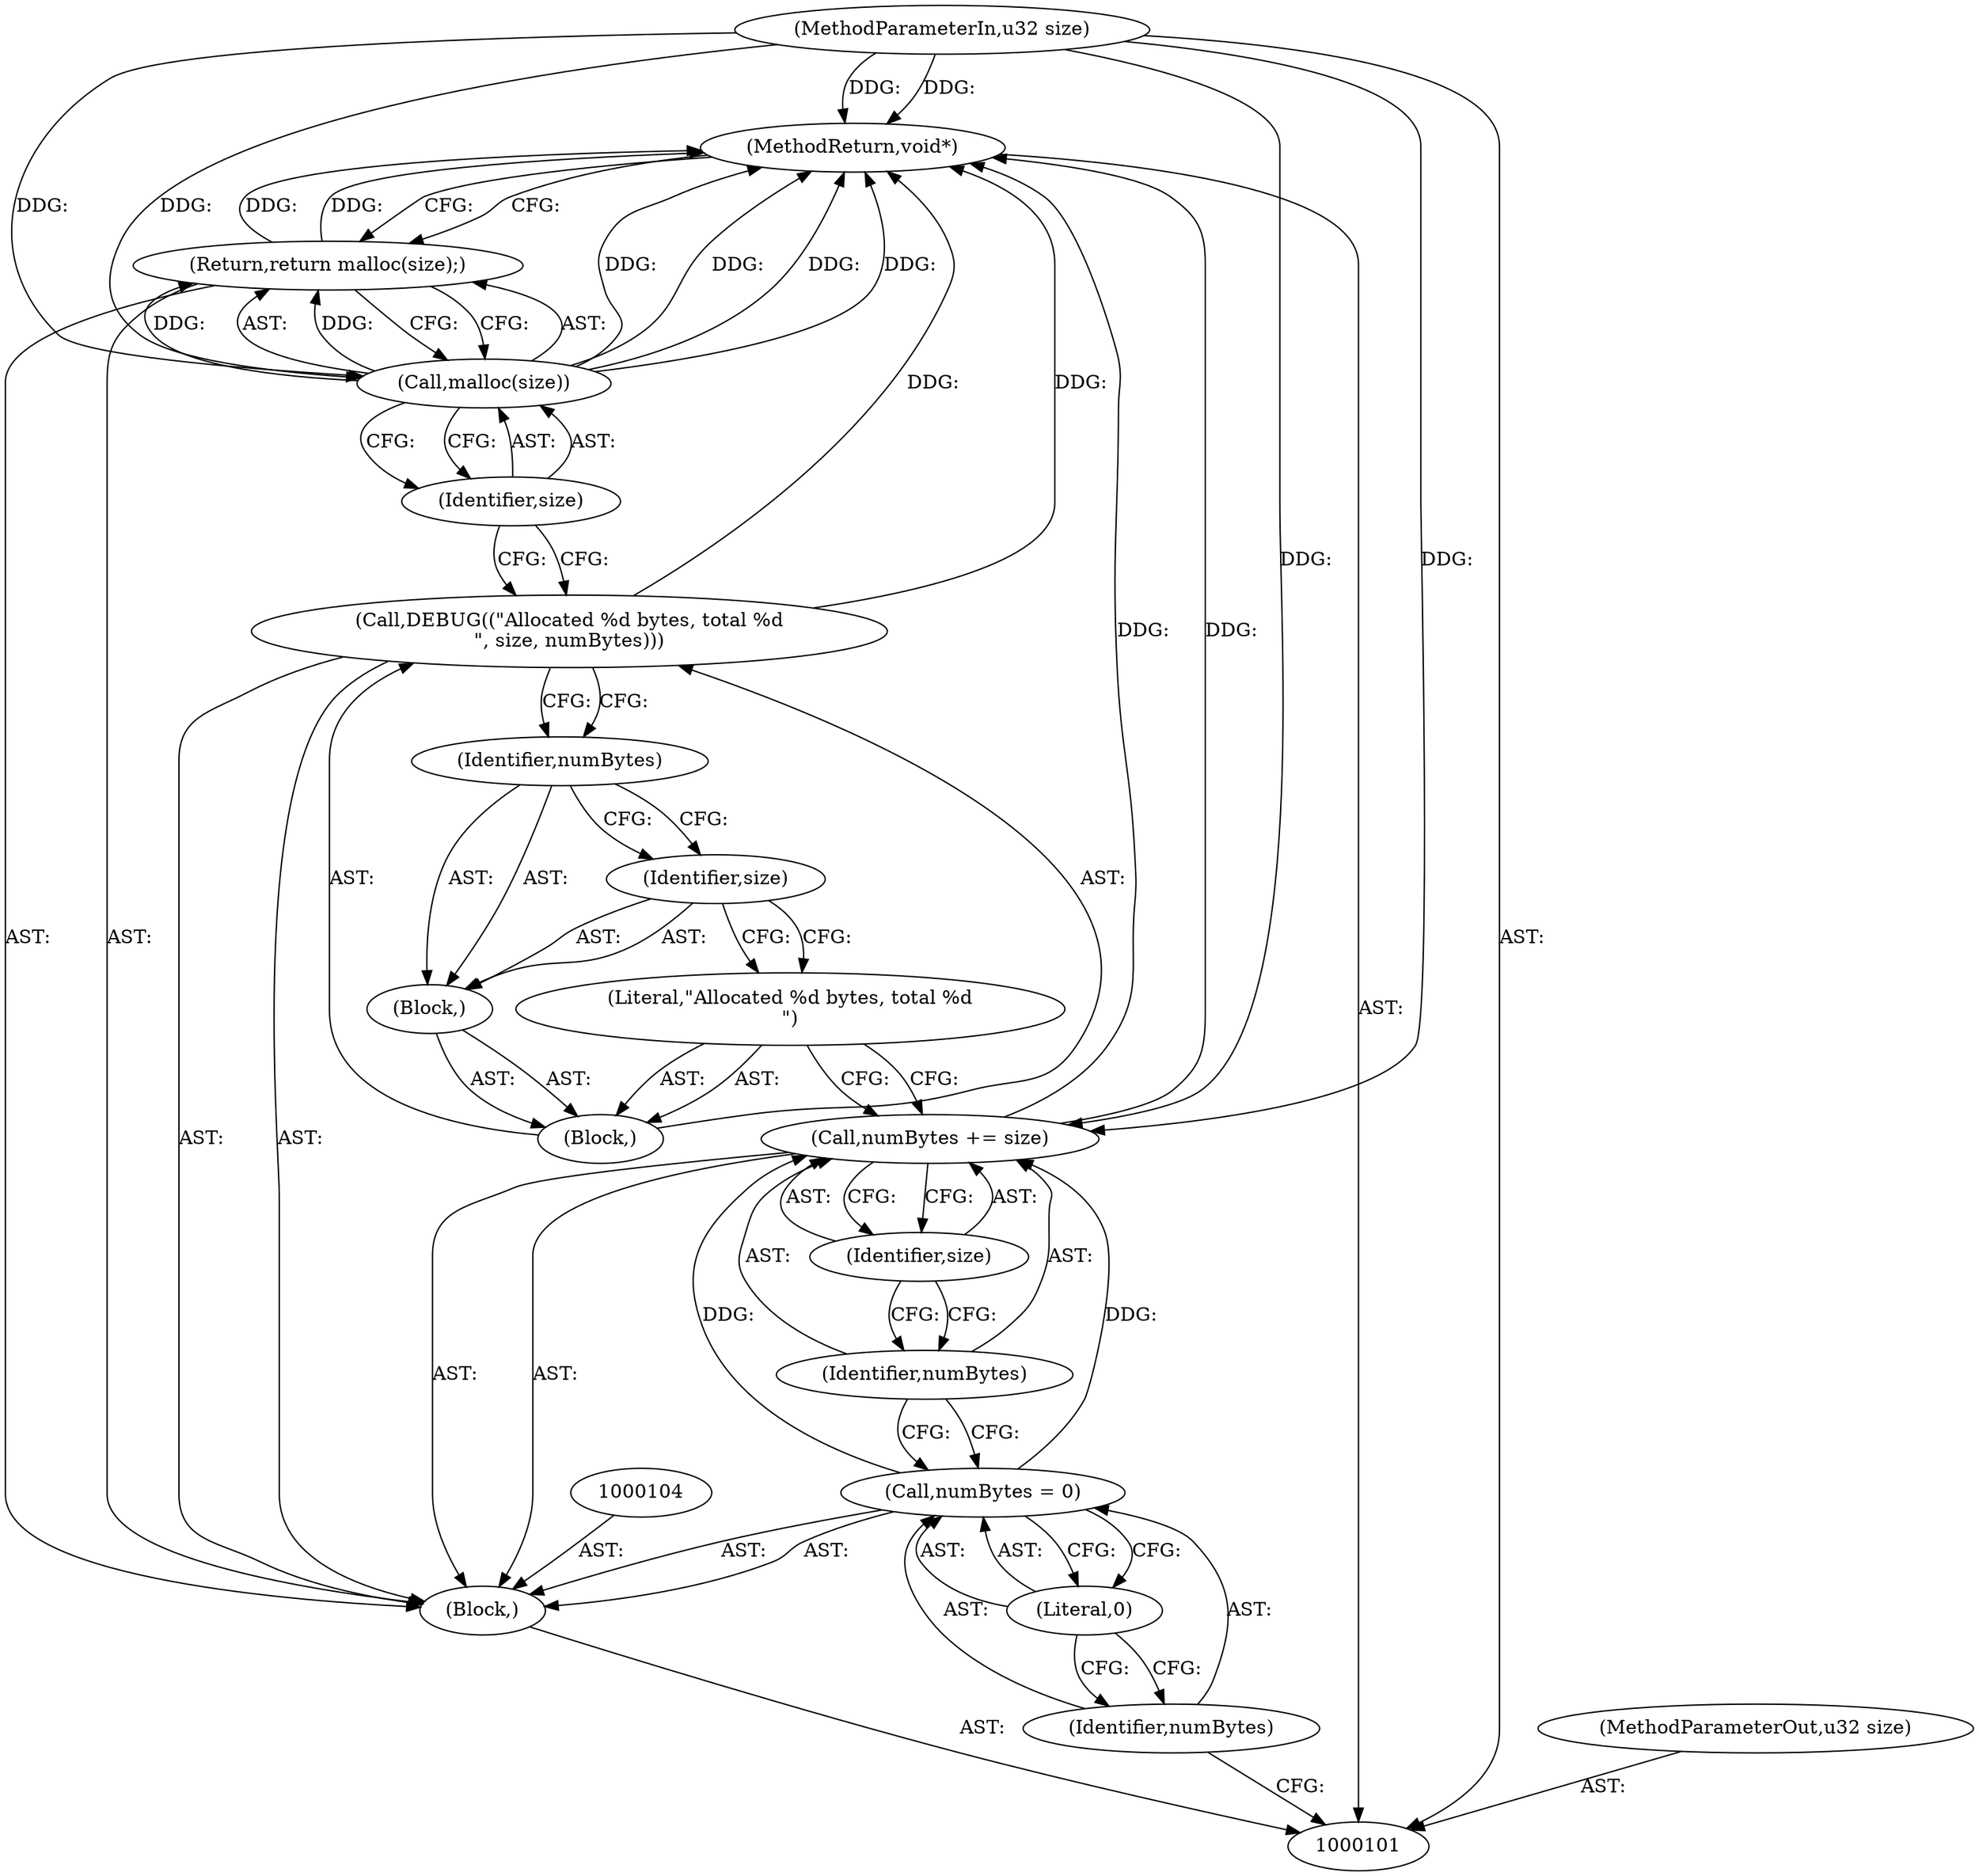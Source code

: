 digraph "1_Android_2b6f22dc64d456471a1dc6df09d515771d1427c8" {
"1000120" [label="(MethodReturn,void*)"];
"1000102" [label="(MethodParameterIn,u32 size)"];
"1000146" [label="(MethodParameterOut,u32 size)"];
"1000118" [label="(Call,malloc(size))"];
"1000119" [label="(Identifier,size)"];
"1000117" [label="(Return,return malloc(size);)"];
"1000103" [label="(Block,)"];
"1000105" [label="(Call,numBytes = 0)"];
"1000106" [label="(Identifier,numBytes)"];
"1000107" [label="(Literal,0)"];
"1000110" [label="(Identifier,size)"];
"1000108" [label="(Call,numBytes += size)"];
"1000109" [label="(Identifier,numBytes)"];
"1000112" [label="(Block,)"];
"1000113" [label="(Literal,\"Allocated %d bytes, total %d\n\")"];
"1000114" [label="(Block,)"];
"1000115" [label="(Identifier,size)"];
"1000111" [label="(Call,DEBUG((\"Allocated %d bytes, total %d\n\", size, numBytes)))"];
"1000116" [label="(Identifier,numBytes)"];
"1000120" -> "1000101"  [label="AST: "];
"1000120" -> "1000117"  [label="CFG: "];
"1000118" -> "1000120"  [label="DDG: "];
"1000118" -> "1000120"  [label="DDG: "];
"1000102" -> "1000120"  [label="DDG: "];
"1000111" -> "1000120"  [label="DDG: "];
"1000108" -> "1000120"  [label="DDG: "];
"1000117" -> "1000120"  [label="DDG: "];
"1000102" -> "1000101"  [label="AST: "];
"1000102" -> "1000120"  [label="DDG: "];
"1000102" -> "1000108"  [label="DDG: "];
"1000102" -> "1000118"  [label="DDG: "];
"1000146" -> "1000101"  [label="AST: "];
"1000118" -> "1000117"  [label="AST: "];
"1000118" -> "1000119"  [label="CFG: "];
"1000119" -> "1000118"  [label="AST: "];
"1000117" -> "1000118"  [label="CFG: "];
"1000118" -> "1000120"  [label="DDG: "];
"1000118" -> "1000120"  [label="DDG: "];
"1000118" -> "1000117"  [label="DDG: "];
"1000102" -> "1000118"  [label="DDG: "];
"1000119" -> "1000118"  [label="AST: "];
"1000119" -> "1000111"  [label="CFG: "];
"1000118" -> "1000119"  [label="CFG: "];
"1000117" -> "1000103"  [label="AST: "];
"1000117" -> "1000118"  [label="CFG: "];
"1000118" -> "1000117"  [label="AST: "];
"1000120" -> "1000117"  [label="CFG: "];
"1000117" -> "1000120"  [label="DDG: "];
"1000118" -> "1000117"  [label="DDG: "];
"1000103" -> "1000101"  [label="AST: "];
"1000104" -> "1000103"  [label="AST: "];
"1000105" -> "1000103"  [label="AST: "];
"1000108" -> "1000103"  [label="AST: "];
"1000111" -> "1000103"  [label="AST: "];
"1000117" -> "1000103"  [label="AST: "];
"1000105" -> "1000103"  [label="AST: "];
"1000105" -> "1000107"  [label="CFG: "];
"1000106" -> "1000105"  [label="AST: "];
"1000107" -> "1000105"  [label="AST: "];
"1000109" -> "1000105"  [label="CFG: "];
"1000105" -> "1000108"  [label="DDG: "];
"1000106" -> "1000105"  [label="AST: "];
"1000106" -> "1000101"  [label="CFG: "];
"1000107" -> "1000106"  [label="CFG: "];
"1000107" -> "1000105"  [label="AST: "];
"1000107" -> "1000106"  [label="CFG: "];
"1000105" -> "1000107"  [label="CFG: "];
"1000110" -> "1000108"  [label="AST: "];
"1000110" -> "1000109"  [label="CFG: "];
"1000108" -> "1000110"  [label="CFG: "];
"1000108" -> "1000103"  [label="AST: "];
"1000108" -> "1000110"  [label="CFG: "];
"1000109" -> "1000108"  [label="AST: "];
"1000110" -> "1000108"  [label="AST: "];
"1000113" -> "1000108"  [label="CFG: "];
"1000108" -> "1000120"  [label="DDG: "];
"1000102" -> "1000108"  [label="DDG: "];
"1000105" -> "1000108"  [label="DDG: "];
"1000109" -> "1000108"  [label="AST: "];
"1000109" -> "1000105"  [label="CFG: "];
"1000110" -> "1000109"  [label="CFG: "];
"1000112" -> "1000111"  [label="AST: "];
"1000113" -> "1000112"  [label="AST: "];
"1000114" -> "1000112"  [label="AST: "];
"1000113" -> "1000112"  [label="AST: "];
"1000113" -> "1000108"  [label="CFG: "];
"1000115" -> "1000113"  [label="CFG: "];
"1000114" -> "1000112"  [label="AST: "];
"1000115" -> "1000114"  [label="AST: "];
"1000116" -> "1000114"  [label="AST: "];
"1000115" -> "1000114"  [label="AST: "];
"1000115" -> "1000113"  [label="CFG: "];
"1000116" -> "1000115"  [label="CFG: "];
"1000111" -> "1000103"  [label="AST: "];
"1000111" -> "1000116"  [label="CFG: "];
"1000112" -> "1000111"  [label="AST: "];
"1000119" -> "1000111"  [label="CFG: "];
"1000111" -> "1000120"  [label="DDG: "];
"1000116" -> "1000114"  [label="AST: "];
"1000116" -> "1000115"  [label="CFG: "];
"1000111" -> "1000116"  [label="CFG: "];
}
